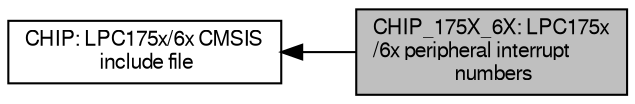 digraph "CHIP_175X_6X: LPC175x/6x peripheral interrupt numbers"
{
  edge [fontname="FreeSans",fontsize="10",labelfontname="FreeSans",labelfontsize="10"];
  node [fontname="FreeSans",fontsize="10",shape=record];
  rankdir=LR;
  Node1 [label="CHIP: LPC175x/6x CMSIS\l include file",height=0.2,width=0.4,color="black", fillcolor="white", style="filled",URL="$group__CMSIS__175X__6X.html"];
  Node0 [label="CHIP_175X_6X: LPC175x\l/6x peripheral interrupt\l numbers",height=0.2,width=0.4,color="black", fillcolor="grey75", style="filled", fontcolor="black"];
  Node1->Node0 [shape=plaintext, dir="back", style="solid"];
}
